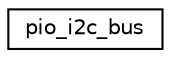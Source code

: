 digraph "Graphical Class Hierarchy"
{
 // LATEX_PDF_SIZE
  edge [fontname="Helvetica",fontsize="10",labelfontname="Helvetica",labelfontsize="10"];
  node [fontname="Helvetica",fontsize="10",shape=record];
  rankdir="LR";
  Node0 [label="pio_i2c_bus",height=0.2,width=0.4,color="black", fillcolor="white", style="filled",URL="$structpio__i2c__bus.html",tooltip="PIO I2C emulated bus type."];
}
